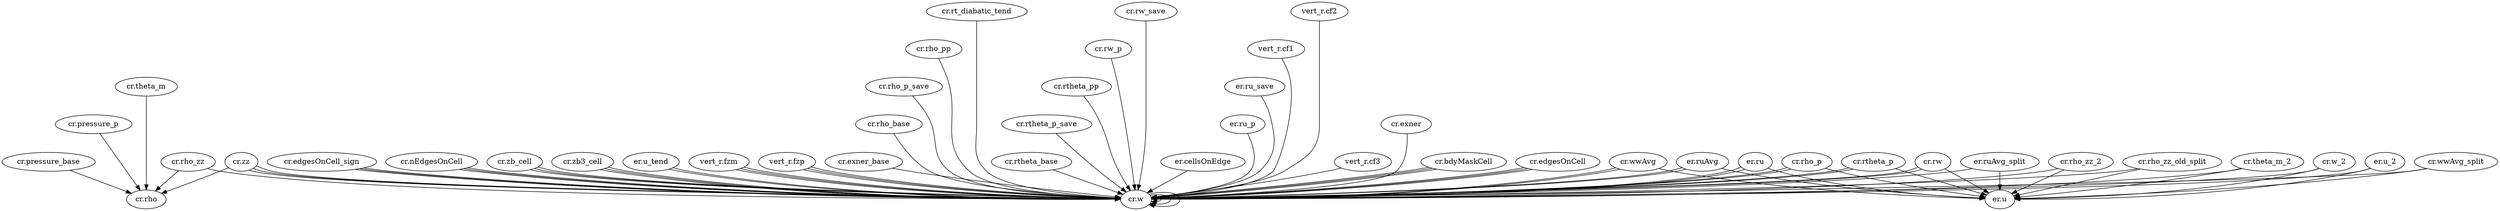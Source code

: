 digraph {
	"cr.rho"	[label="cr.rho"];
	"cr.pressure_base"	[label="cr.pressure_base"];
	"cr.pressure_base" -> "cr.rho"	[Tooltip=atm_compute_output_diagnostics,
		URL=atm_compute_output_diagnostics,
		minlen=1];
	"cr.pressure_p"	[label="cr.pressure_p"];
	"cr.pressure_p" -> "cr.rho"	[Tooltip=atm_compute_output_diagnostics,
		URL=atm_compute_output_diagnostics,
		minlen=2];
	"cr.rho_zz"	[label="cr.rho_zz"];
	"cr.rho_zz" -> "cr.rho"	[Tooltip=atm_compute_output_diagnostics,
		URL=atm_compute_output_diagnostics];
	"cr.w"	[label="cr.w"];
	"cr.rho_zz" -> "cr.w"	[Tooltip=atm_recover_large_step_variables_work,
		URL=atm_recover_large_step_variables_work];
	"cr.theta_m"	[label="cr.theta_m"];
	"cr.theta_m" -> "cr.rho"	[Tooltip=atm_compute_output_diagnostics,
		URL=atm_compute_output_diagnostics,
		minlen=3];
	"cr.zz"	[label="cr.zz"];
	"cr.zz" -> "cr.rho"	[Tooltip=atm_compute_output_diagnostics,
		URL=atm_compute_output_diagnostics];
	"cr.zz" -> "cr.w"	[Tooltip=atm_set_smlstep_pert_variables_work,
		URL=atm_set_smlstep_pert_variables_work];
	"cr.zz" -> "cr.w"	[Tooltip=atm_set_smlstep_pert_variables_work,
		URL=atm_set_smlstep_pert_variables_work];
	"cr.zz" -> "cr.w"	[Tooltip=atm_recover_large_step_variables_work,
		URL=atm_recover_large_step_variables_work];
	"cr.w" -> "cr.w"	[Tooltip=atm_set_smlstep_pert_variables_work,
		URL=atm_set_smlstep_pert_variables_work];
	"cr.w" -> "cr.w"	[Tooltip=atm_set_smlstep_pert_variables_work,
		URL=atm_set_smlstep_pert_variables_work];
	"cr.w" -> "cr.w"	[Tooltip=atm_recover_large_step_variables_work,
		URL=atm_recover_large_step_variables_work];
	"cr.bdyMaskCell"	[label="cr.bdyMaskCell"];
	"cr.bdyMaskCell" -> "cr.w"	[Tooltip=atm_set_smlstep_pert_variables_work,
		URL=atm_set_smlstep_pert_variables_work];
	"cr.bdyMaskCell" -> "cr.w"	[Tooltip=atm_set_smlstep_pert_variables_work,
		URL=atm_set_smlstep_pert_variables_work];
	"cr.bdyMaskCell" -> "cr.w"	[Tooltip=atm_recover_large_step_variables_work,
		URL=atm_recover_large_step_variables_work];
	"cr.edgesOnCell"	[label="cr.edgesOnCell"];
	"cr.edgesOnCell" -> "cr.w"	[Tooltip=atm_set_smlstep_pert_variables_work,
		URL=atm_set_smlstep_pert_variables_work];
	"cr.edgesOnCell" -> "cr.w"	[Tooltip=atm_set_smlstep_pert_variables_work,
		URL=atm_set_smlstep_pert_variables_work];
	"cr.edgesOnCell" -> "cr.w"	[Tooltip=atm_recover_large_step_variables_work,
		URL=atm_recover_large_step_variables_work];
	"cr.edgesOnCell_sign"	[label="cr.edgesOnCell_sign"];
	"cr.edgesOnCell_sign" -> "cr.w"	[Tooltip=atm_set_smlstep_pert_variables_work,
		URL=atm_set_smlstep_pert_variables_work];
	"cr.edgesOnCell_sign" -> "cr.w"	[Tooltip=atm_set_smlstep_pert_variables_work,
		URL=atm_set_smlstep_pert_variables_work];
	"cr.edgesOnCell_sign" -> "cr.w"	[Tooltip=atm_recover_large_step_variables_work,
		URL=atm_recover_large_step_variables_work];
	"cr.nEdgesOnCell"	[label="cr.nEdgesOnCell"];
	"cr.nEdgesOnCell" -> "cr.w"	[Tooltip=atm_set_smlstep_pert_variables_work,
		URL=atm_set_smlstep_pert_variables_work];
	"cr.nEdgesOnCell" -> "cr.w"	[Tooltip=atm_set_smlstep_pert_variables_work,
		URL=atm_set_smlstep_pert_variables_work];
	"cr.nEdgesOnCell" -> "cr.w"	[Tooltip=atm_recover_large_step_variables_work,
		URL=atm_recover_large_step_variables_work];
	"cr.zb_cell"	[label="cr.zb_cell"];
	"cr.zb_cell" -> "cr.w"	[Tooltip=atm_set_smlstep_pert_variables_work,
		URL=atm_set_smlstep_pert_variables_work];
	"cr.zb_cell" -> "cr.w"	[Tooltip=atm_set_smlstep_pert_variables_work,
		URL=atm_set_smlstep_pert_variables_work];
	"cr.zb_cell" -> "cr.w"	[Tooltip=atm_recover_large_step_variables_work,
		URL=atm_recover_large_step_variables_work];
	"cr.zb3_cell"	[label="cr.zb3_cell"];
	"cr.zb3_cell" -> "cr.w"	[Tooltip=atm_set_smlstep_pert_variables_work,
		URL=atm_set_smlstep_pert_variables_work];
	"cr.zb3_cell" -> "cr.w"	[Tooltip=atm_set_smlstep_pert_variables_work,
		URL=atm_set_smlstep_pert_variables_work];
	"cr.zb3_cell" -> "cr.w"	[Tooltip=atm_recover_large_step_variables_work,
		URL=atm_recover_large_step_variables_work];
	"er.u_tend"	[label="er.u_tend"];
	"er.u_tend" -> "cr.w"	[Tooltip=atm_set_smlstep_pert_variables_work,
		URL=atm_set_smlstep_pert_variables_work];
	"er.u_tend" -> "cr.w"	[Tooltip=atm_set_smlstep_pert_variables_work,
		URL=atm_set_smlstep_pert_variables_work];
	"vert_r.fzm"	[label="vert_r.fzm"];
	"vert_r.fzm" -> "cr.w"	[Tooltip=atm_set_smlstep_pert_variables_work,
		URL=atm_set_smlstep_pert_variables_work];
	"vert_r.fzm" -> "cr.w"	[Tooltip=atm_set_smlstep_pert_variables_work,
		URL=atm_set_smlstep_pert_variables_work];
	"vert_r.fzm" -> "cr.w"	[Tooltip=atm_recover_large_step_variables_work,
		URL=atm_recover_large_step_variables_work];
	"vert_r.fzp"	[label="vert_r.fzp"];
	"vert_r.fzp" -> "cr.w"	[Tooltip=atm_set_smlstep_pert_variables_work,
		URL=atm_set_smlstep_pert_variables_work];
	"vert_r.fzp" -> "cr.w"	[Tooltip=atm_set_smlstep_pert_variables_work,
		URL=atm_set_smlstep_pert_variables_work];
	"vert_r.fzp" -> "cr.w"	[Tooltip=atm_recover_large_step_variables_work,
		URL=atm_recover_large_step_variables_work];
	"cr.exner_base"	[label="cr.exner_base"];
	"cr.exner_base" -> "cr.w"	[Tooltip=atm_recover_large_step_variables_work,
		URL=atm_recover_large_step_variables_work,
		minlen=1];
	"cr.rho_base"	[label="cr.rho_base"];
	"cr.rho_base" -> "cr.w"	[Tooltip=atm_recover_large_step_variables_work,
		URL=atm_recover_large_step_variables_work,
		minlen=2];
	"cr.rho_p_save"	[label="cr.rho_p_save"];
	"cr.rho_p_save" -> "cr.w"	[Tooltip=atm_recover_large_step_variables_work,
		URL=atm_recover_large_step_variables_work,
		minlen=3];
	"cr.rho_pp"	[label="cr.rho_pp"];
	"cr.rho_pp" -> "cr.w"	[Tooltip=atm_recover_large_step_variables_work,
		URL=atm_recover_large_step_variables_work,
		minlen=4];
	"cr.rt_diabatic_tend"	[label="cr.rt_diabatic_tend"];
	"cr.rt_diabatic_tend" -> "cr.w"	[Tooltip=atm_recover_large_step_variables_work,
		URL=atm_recover_large_step_variables_work,
		minlen=5];
	"cr.rtheta_base"	[label="cr.rtheta_base"];
	"cr.rtheta_base" -> "cr.w"	[Tooltip=atm_recover_large_step_variables_work,
		URL=atm_recover_large_step_variables_work,
		minlen=1];
	"cr.rtheta_p_save"	[label="cr.rtheta_p_save"];
	"cr.rtheta_p_save" -> "cr.w"	[Tooltip=atm_recover_large_step_variables_work,
		URL=atm_recover_large_step_variables_work,
		minlen=2];
	"cr.rtheta_pp"	[label="cr.rtheta_pp"];
	"cr.rtheta_pp" -> "cr.w"	[Tooltip=atm_recover_large_step_variables_work,
		URL=atm_recover_large_step_variables_work,
		minlen=3];
	"cr.rw_p"	[label="cr.rw_p"];
	"cr.rw_p" -> "cr.w"	[Tooltip=atm_recover_large_step_variables_work,
		URL=atm_recover_large_step_variables_work,
		minlen=4];
	"cr.rw_save"	[label="cr.rw_save"];
	"cr.rw_save" -> "cr.w"	[Tooltip=atm_recover_large_step_variables_work,
		URL=atm_recover_large_step_variables_work,
		minlen=5];
	"er.cellsOnEdge"	[label="er.cellsOnEdge"];
	"er.cellsOnEdge" -> "cr.w"	[Tooltip=atm_recover_large_step_variables_work,
		URL=atm_recover_large_step_variables_work,
		minlen=1];
	"er.ru_p"	[label="er.ru_p"];
	"er.ru_p" -> "cr.w"	[Tooltip=atm_recover_large_step_variables_work,
		URL=atm_recover_large_step_variables_work,
		minlen=2];
	"er.ru_save"	[label="er.ru_save"];
	"er.ru_save" -> "cr.w"	[Tooltip=atm_recover_large_step_variables_work,
		URL=atm_recover_large_step_variables_work,
		minlen=3];
	"vert_r.cf1"	[label="vert_r.cf1"];
	"vert_r.cf1" -> "cr.w"	[Tooltip=atm_recover_large_step_variables_work,
		URL=atm_recover_large_step_variables_work,
		minlen=4];
	"vert_r.cf2"	[label="vert_r.cf2"];
	"vert_r.cf2" -> "cr.w"	[Tooltip=atm_recover_large_step_variables_work,
		URL=atm_recover_large_step_variables_work,
		minlen=5];
	"vert_r.cf3"	[label="vert_r.cf3"];
	"vert_r.cf3" -> "cr.w"	[Tooltip=atm_recover_large_step_variables_work,
		URL=atm_recover_large_step_variables_work,
		minlen=1];
	"cr.exner"	[label="cr.exner"];
	"cr.exner" -> "cr.w"	[Tooltip=atm_recover_large_step_variables_work,
		URL=atm_recover_large_step_variables_work,
		minlen=2];
	"cr.rho_p"	[label="cr.rho_p"];
	"cr.rho_p" -> "cr.w"	[Tooltip=atm_recover_large_step_variables_work,
		URL=atm_recover_large_step_variables_work];
	"cr.rho_p" -> "cr.w"	[Tooltip=atm_rk_dynamics_substep_finish,
		URL=atm_rk_dynamics_substep_finish];
	"er.u"	[label="er.u"];
	"cr.rho_p" -> "er.u"	[Tooltip=atm_rk_dynamics_substep_finish,
		URL=atm_rk_dynamics_substep_finish];
	"cr.rtheta_p"	[label="cr.rtheta_p"];
	"cr.rtheta_p" -> "cr.w"	[Tooltip=atm_recover_large_step_variables_work,
		URL=atm_recover_large_step_variables_work];
	"cr.rtheta_p" -> "cr.w"	[Tooltip=atm_rk_dynamics_substep_finish,
		URL=atm_rk_dynamics_substep_finish];
	"cr.rtheta_p" -> "er.u"	[Tooltip=atm_rk_dynamics_substep_finish,
		URL=atm_rk_dynamics_substep_finish];
	"cr.rw"	[label="cr.rw"];
	"cr.rw" -> "cr.w"	[Tooltip=atm_recover_large_step_variables_work,
		URL=atm_recover_large_step_variables_work];
	"cr.rw" -> "cr.w"	[Tooltip=atm_rk_dynamics_substep_finish,
		URL=atm_rk_dynamics_substep_finish];
	"cr.rw" -> "er.u"	[Tooltip=atm_rk_dynamics_substep_finish,
		URL=atm_rk_dynamics_substep_finish];
	"cr.wwAvg"	[label="cr.wwAvg"];
	"cr.wwAvg" -> "cr.w"	[Tooltip=atm_recover_large_step_variables_work,
		URL=atm_recover_large_step_variables_work];
	"cr.wwAvg" -> "cr.w"	[Tooltip=atm_rk_dynamics_substep_finish,
		URL=atm_rk_dynamics_substep_finish];
	"cr.wwAvg" -> "er.u"	[Tooltip=atm_rk_dynamics_substep_finish,
		URL=atm_rk_dynamics_substep_finish];
	"er.ruAvg"	[label="er.ruAvg"];
	"er.ruAvg" -> "cr.w"	[Tooltip=atm_recover_large_step_variables_work,
		URL=atm_recover_large_step_variables_work];
	"er.ruAvg" -> "cr.w"	[Tooltip=atm_rk_dynamics_substep_finish,
		URL=atm_rk_dynamics_substep_finish];
	"er.ruAvg" -> "er.u"	[Tooltip=atm_rk_dynamics_substep_finish,
		URL=atm_rk_dynamics_substep_finish];
	"er.ru"	[label="er.ru"];
	"er.ru" -> "cr.w"	[Tooltip=atm_recover_large_step_variables_work,
		URL=atm_recover_large_step_variables_work];
	"er.ru" -> "cr.w"	[Tooltip=atm_rk_dynamics_substep_finish,
		URL=atm_rk_dynamics_substep_finish];
	"er.ru" -> "er.u"	[Tooltip=atm_rk_dynamics_substep_finish,
		URL=atm_rk_dynamics_substep_finish];
	"cr.rho_zz_2"	[label="cr.rho_zz_2"];
	"cr.rho_zz_2" -> "cr.w"	[Tooltip=atm_rk_dynamics_substep_finish,
		URL=atm_rk_dynamics_substep_finish];
	"cr.rho_zz_2" -> "er.u"	[Tooltip=atm_rk_dynamics_substep_finish,
		URL=atm_rk_dynamics_substep_finish];
	"cr.rho_zz_old_split"	[label="cr.rho_zz_old_split"];
	"cr.rho_zz_old_split" -> "cr.w"	[Tooltip=atm_rk_dynamics_substep_finish,
		URL=atm_rk_dynamics_substep_finish];
	"cr.rho_zz_old_split" -> "er.u"	[Tooltip=atm_rk_dynamics_substep_finish,
		URL=atm_rk_dynamics_substep_finish];
	"cr.theta_m_2"	[label="cr.theta_m_2"];
	"cr.theta_m_2" -> "cr.w"	[Tooltip=atm_rk_dynamics_substep_finish,
		URL=atm_rk_dynamics_substep_finish];
	"cr.theta_m_2" -> "er.u"	[Tooltip=atm_rk_dynamics_substep_finish,
		URL=atm_rk_dynamics_substep_finish];
	"cr.w_2"	[label="cr.w_2"];
	"cr.w_2" -> "cr.w"	[Tooltip=atm_rk_dynamics_substep_finish,
		URL=atm_rk_dynamics_substep_finish];
	"cr.w_2" -> "er.u"	[Tooltip=atm_rk_dynamics_substep_finish,
		URL=atm_rk_dynamics_substep_finish];
	"er.u_2"	[label="er.u_2"];
	"er.u_2" -> "cr.w"	[Tooltip=atm_rk_dynamics_substep_finish,
		URL=atm_rk_dynamics_substep_finish];
	"er.u_2" -> "er.u"	[Tooltip=atm_rk_dynamics_substep_finish,
		URL=atm_rk_dynamics_substep_finish];
	"cr.wwAvg_split"	[label="cr.wwAvg_split"];
	"cr.wwAvg_split" -> "cr.w"	[Tooltip=atm_rk_dynamics_substep_finish,
		URL=atm_rk_dynamics_substep_finish];
	"cr.wwAvg_split" -> "er.u"	[Tooltip=atm_rk_dynamics_substep_finish,
		URL=atm_rk_dynamics_substep_finish];
	"er.ruAvg_split"	[label="er.ruAvg_split"];
	"er.ruAvg_split" -> "cr.w"	[Tooltip=atm_rk_dynamics_substep_finish,
		URL=atm_rk_dynamics_substep_finish];
	"er.ruAvg_split" -> "er.u"	[Tooltip=atm_rk_dynamics_substep_finish,
		URL=atm_rk_dynamics_substep_finish];
}
